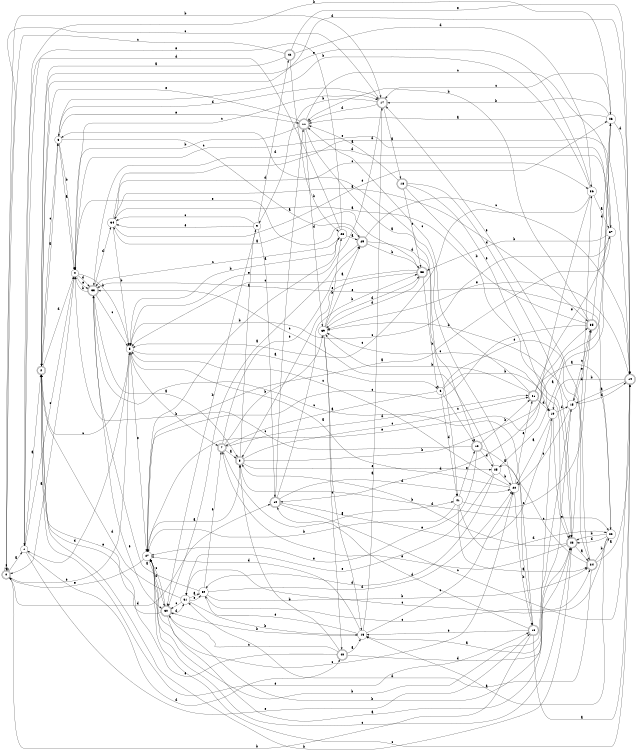 digraph n35_2 {
__start0 [label="" shape="none"];

rankdir=LR;
size="8,5";

s0 [style="rounded,filled", color="black", fillcolor="white" shape="doublecircle", label="0"];
s1 [style="filled", color="black", fillcolor="white" shape="circle", label="1"];
s2 [style="rounded,filled", color="black", fillcolor="white" shape="doublecircle", label="2"];
s3 [style="filled", color="black", fillcolor="white" shape="circle", label="3"];
s4 [style="filled", color="black", fillcolor="white" shape="circle", label="4"];
s5 [style="filled", color="black", fillcolor="white" shape="circle", label="5"];
s6 [style="filled", color="black", fillcolor="white" shape="circle", label="6"];
s7 [style="rounded,filled", color="black", fillcolor="white" shape="doublecircle", label="7"];
s8 [style="rounded,filled", color="black", fillcolor="white" shape="doublecircle", label="8"];
s9 [style="filled", color="black", fillcolor="white" shape="circle", label="9"];
s10 [style="rounded,filled", color="black", fillcolor="white" shape="doublecircle", label="10"];
s11 [style="rounded,filled", color="black", fillcolor="white" shape="doublecircle", label="11"];
s12 [style="rounded,filled", color="black", fillcolor="white" shape="doublecircle", label="12"];
s13 [style="rounded,filled", color="black", fillcolor="white" shape="doublecircle", label="13"];
s14 [style="rounded,filled", color="black", fillcolor="white" shape="doublecircle", label="14"];
s15 [style="filled", color="black", fillcolor="white" shape="circle", label="15"];
s16 [style="filled", color="black", fillcolor="white" shape="circle", label="16"];
s17 [style="rounded,filled", color="black", fillcolor="white" shape="doublecircle", label="17"];
s18 [style="rounded,filled", color="black", fillcolor="white" shape="doublecircle", label="18"];
s19 [style="filled", color="black", fillcolor="white" shape="circle", label="19"];
s20 [style="filled", color="black", fillcolor="white" shape="circle", label="20"];
s21 [style="rounded,filled", color="black", fillcolor="white" shape="doublecircle", label="21"];
s22 [style="filled", color="black", fillcolor="white" shape="circle", label="22"];
s23 [style="rounded,filled", color="black", fillcolor="white" shape="doublecircle", label="23"];
s24 [style="rounded,filled", color="black", fillcolor="white" shape="doublecircle", label="24"];
s25 [style="filled", color="black", fillcolor="white" shape="circle", label="25"];
s26 [style="filled", color="black", fillcolor="white" shape="circle", label="26"];
s27 [style="filled", color="black", fillcolor="white" shape="circle", label="27"];
s28 [style="filled", color="black", fillcolor="white" shape="circle", label="28"];
s29 [style="rounded,filled", color="black", fillcolor="white" shape="doublecircle", label="29"];
s30 [style="rounded,filled", color="black", fillcolor="white" shape="doublecircle", label="30"];
s31 [style="filled", color="black", fillcolor="white" shape="circle", label="31"];
s32 [style="filled", color="black", fillcolor="white" shape="circle", label="32"];
s33 [style="rounded,filled", color="black", fillcolor="white" shape="doublecircle", label="33"];
s34 [style="filled", color="black", fillcolor="white" shape="circle", label="34"];
s35 [style="rounded,filled", color="black", fillcolor="white" shape="doublecircle", label="35"];
s36 [style="filled", color="black", fillcolor="white" shape="circle", label="36"];
s37 [style="filled", color="black", fillcolor="white" shape="circle", label="37"];
s38 [style="rounded,filled", color="black", fillcolor="white" shape="doublecircle", label="38"];
s39 [style="filled", color="black", fillcolor="white" shape="circle", label="39"];
s40 [style="rounded,filled", color="black", fillcolor="white" shape="doublecircle", label="40"];
s41 [style="filled", color="black", fillcolor="white" shape="circle", label="41"];
s42 [style="rounded,filled", color="black", fillcolor="white" shape="doublecircle", label="42"];
s0 -> s1 [label="a"];
s0 -> s17 [label="b"];
s0 -> s0 [label="c"];
s0 -> s10 [label="d"];
s0 -> s5 [label="e"];
s1 -> s2 [label="a"];
s1 -> s26 [label="b"];
s1 -> s4 [label="c"];
s1 -> s40 [label="d"];
s1 -> s13 [label="e"];
s2 -> s3 [label="a"];
s2 -> s23 [label="b"];
s2 -> s3 [label="c"];
s2 -> s4 [label="d"];
s2 -> s13 [label="e"];
s3 -> s4 [label="a"];
s3 -> s4 [label="b"];
s3 -> s29 [label="c"];
s3 -> s17 [label="d"];
s3 -> s11 [label="e"];
s4 -> s0 [label="a"];
s4 -> s5 [label="b"];
s4 -> s17 [label="c"];
s4 -> s33 [label="d"];
s4 -> s33 [label="e"];
s5 -> s6 [label="a"];
s5 -> s7 [label="b"];
s5 -> s2 [label="c"];
s5 -> s1 [label="d"];
s5 -> s27 [label="e"];
s6 -> s7 [label="a"];
s6 -> s23 [label="b"];
s6 -> s12 [label="c"];
s6 -> s41 [label="d"];
s6 -> s24 [label="e"];
s7 -> s8 [label="a"];
s7 -> s39 [label="b"];
s7 -> s41 [label="c"];
s7 -> s21 [label="d"];
s7 -> s29 [label="e"];
s8 -> s9 [label="a"];
s8 -> s35 [label="b"];
s8 -> s21 [label="c"];
s8 -> s22 [label="d"];
s8 -> s25 [label="e"];
s9 -> s10 [label="a"];
s9 -> s30 [label="b"];
s9 -> s34 [label="c"];
s9 -> s42 [label="d"];
s9 -> s34 [label="e"];
s10 -> s11 [label="a"];
s10 -> s38 [label="b"];
s10 -> s14 [label="c"];
s10 -> s20 [label="d"];
s10 -> s19 [label="e"];
s11 -> s12 [label="a"];
s11 -> s4 [label="b"];
s11 -> s37 [label="c"];
s11 -> s39 [label="d"];
s11 -> s2 [label="e"];
s12 -> s13 [label="a"];
s12 -> s21 [label="b"];
s12 -> s4 [label="c"];
s12 -> s25 [label="d"];
s12 -> s27 [label="e"];
s13 -> s14 [label="a"];
s13 -> s0 [label="b"];
s13 -> s33 [label="c"];
s13 -> s10 [label="d"];
s13 -> s16 [label="e"];
s14 -> s15 [label="a"];
s14 -> s19 [label="b"];
s14 -> s27 [label="c"];
s14 -> s2 [label="d"];
s14 -> s39 [label="e"];
s15 -> s16 [label="a"];
s15 -> s39 [label="b"];
s15 -> s35 [label="c"];
s15 -> s14 [label="d"];
s15 -> s20 [label="e"];
s16 -> s17 [label="a"];
s16 -> s30 [label="b"];
s16 -> s20 [label="c"];
s16 -> s27 [label="d"];
s16 -> s32 [label="e"];
s17 -> s18 [label="a"];
s17 -> s9 [label="b"];
s17 -> s0 [label="c"];
s17 -> s11 [label="d"];
s17 -> s5 [label="e"];
s18 -> s11 [label="a"];
s18 -> s19 [label="b"];
s18 -> s38 [label="c"];
s18 -> s23 [label="d"];
s18 -> s23 [label="e"];
s19 -> s20 [label="a"];
s19 -> s27 [label="b"];
s19 -> s39 [label="c"];
s19 -> s15 [label="d"];
s19 -> s23 [label="e"];
s20 -> s5 [label="a"];
s20 -> s13 [label="b"];
s20 -> s5 [label="c"];
s20 -> s3 [label="d"];
s20 -> s21 [label="e"];
s21 -> s22 [label="a"];
s21 -> s39 [label="b"];
s21 -> s11 [label="c"];
s21 -> s19 [label="d"];
s21 -> s37 [label="e"];
s22 -> s16 [label="a"];
s22 -> s23 [label="b"];
s22 -> s31 [label="c"];
s22 -> s23 [label="d"];
s22 -> s33 [label="e"];
s23 -> s24 [label="a"];
s23 -> s8 [label="b"];
s23 -> s27 [label="c"];
s23 -> s36 [label="d"];
s23 -> s7 [label="e"];
s24 -> s14 [label="a"];
s24 -> s22 [label="b"];
s24 -> s25 [label="c"];
s24 -> s31 [label="d"];
s24 -> s17 [label="e"];
s25 -> s26 [label="a"];
s25 -> s20 [label="b"];
s25 -> s33 [label="c"];
s25 -> s32 [label="d"];
s25 -> s31 [label="e"];
s26 -> s11 [label="a"];
s26 -> s17 [label="b"];
s26 -> s17 [label="c"];
s26 -> s14 [label="d"];
s26 -> s27 [label="e"];
s27 -> s8 [label="a"];
s27 -> s28 [label="b"];
s27 -> s20 [label="c"];
s27 -> s30 [label="d"];
s27 -> s0 [label="e"];
s28 -> s29 [label="a"];
s28 -> s5 [label="b"];
s28 -> s33 [label="c"];
s28 -> s1 [label="d"];
s28 -> s1 [label="e"];
s29 -> s30 [label="a"];
s29 -> s38 [label="b"];
s29 -> s14 [label="c"];
s29 -> s41 [label="d"];
s29 -> s4 [label="e"];
s30 -> s23 [label="a"];
s30 -> s15 [label="b"];
s30 -> s27 [label="c"];
s30 -> s31 [label="d"];
s30 -> s2 [label="e"];
s31 -> s32 [label="a"];
s31 -> s16 [label="b"];
s31 -> s30 [label="c"];
s31 -> s2 [label="d"];
s31 -> s32 [label="e"];
s32 -> s33 [label="a"];
s32 -> s24 [label="b"];
s32 -> s24 [label="c"];
s32 -> s20 [label="d"];
s32 -> s7 [label="e"];
s33 -> s8 [label="a"];
s33 -> s4 [label="b"];
s33 -> s5 [label="c"];
s33 -> s34 [label="d"];
s33 -> s30 [label="e"];
s34 -> s35 [label="a"];
s34 -> s5 [label="b"];
s34 -> s36 [label="c"];
s34 -> s14 [label="d"];
s34 -> s26 [label="e"];
s35 -> s34 [label="a"];
s35 -> s11 [label="b"];
s35 -> s27 [label="c"];
s35 -> s26 [label="d"];
s35 -> s15 [label="e"];
s36 -> s37 [label="a"];
s36 -> s3 [label="b"];
s36 -> s5 [label="c"];
s36 -> s10 [label="d"];
s36 -> s2 [label="e"];
s37 -> s27 [label="a"];
s37 -> s38 [label="b"];
s37 -> s5 [label="c"];
s37 -> s33 [label="d"];
s37 -> s4 [label="e"];
s38 -> s34 [label="a"];
s38 -> s6 [label="b"];
s38 -> s5 [label="c"];
s38 -> s39 [label="d"];
s38 -> s8 [label="e"];
s39 -> s29 [label="a"];
s39 -> s28 [label="b"];
s39 -> s40 [label="c"];
s39 -> s38 [label="d"];
s39 -> s16 [label="e"];
s40 -> s16 [label="a"];
s40 -> s8 [label="b"];
s40 -> s30 [label="c"];
s40 -> s23 [label="d"];
s40 -> s2 [label="e"];
s41 -> s24 [label="a"];
s41 -> s27 [label="b"];
s41 -> s35 [label="c"];
s41 -> s22 [label="d"];
s41 -> s12 [label="e"];
s42 -> s2 [label="a"];
s42 -> s28 [label="b"];
s42 -> s0 [label="c"];
s42 -> s36 [label="d"];
s42 -> s14 [label="e"];

}